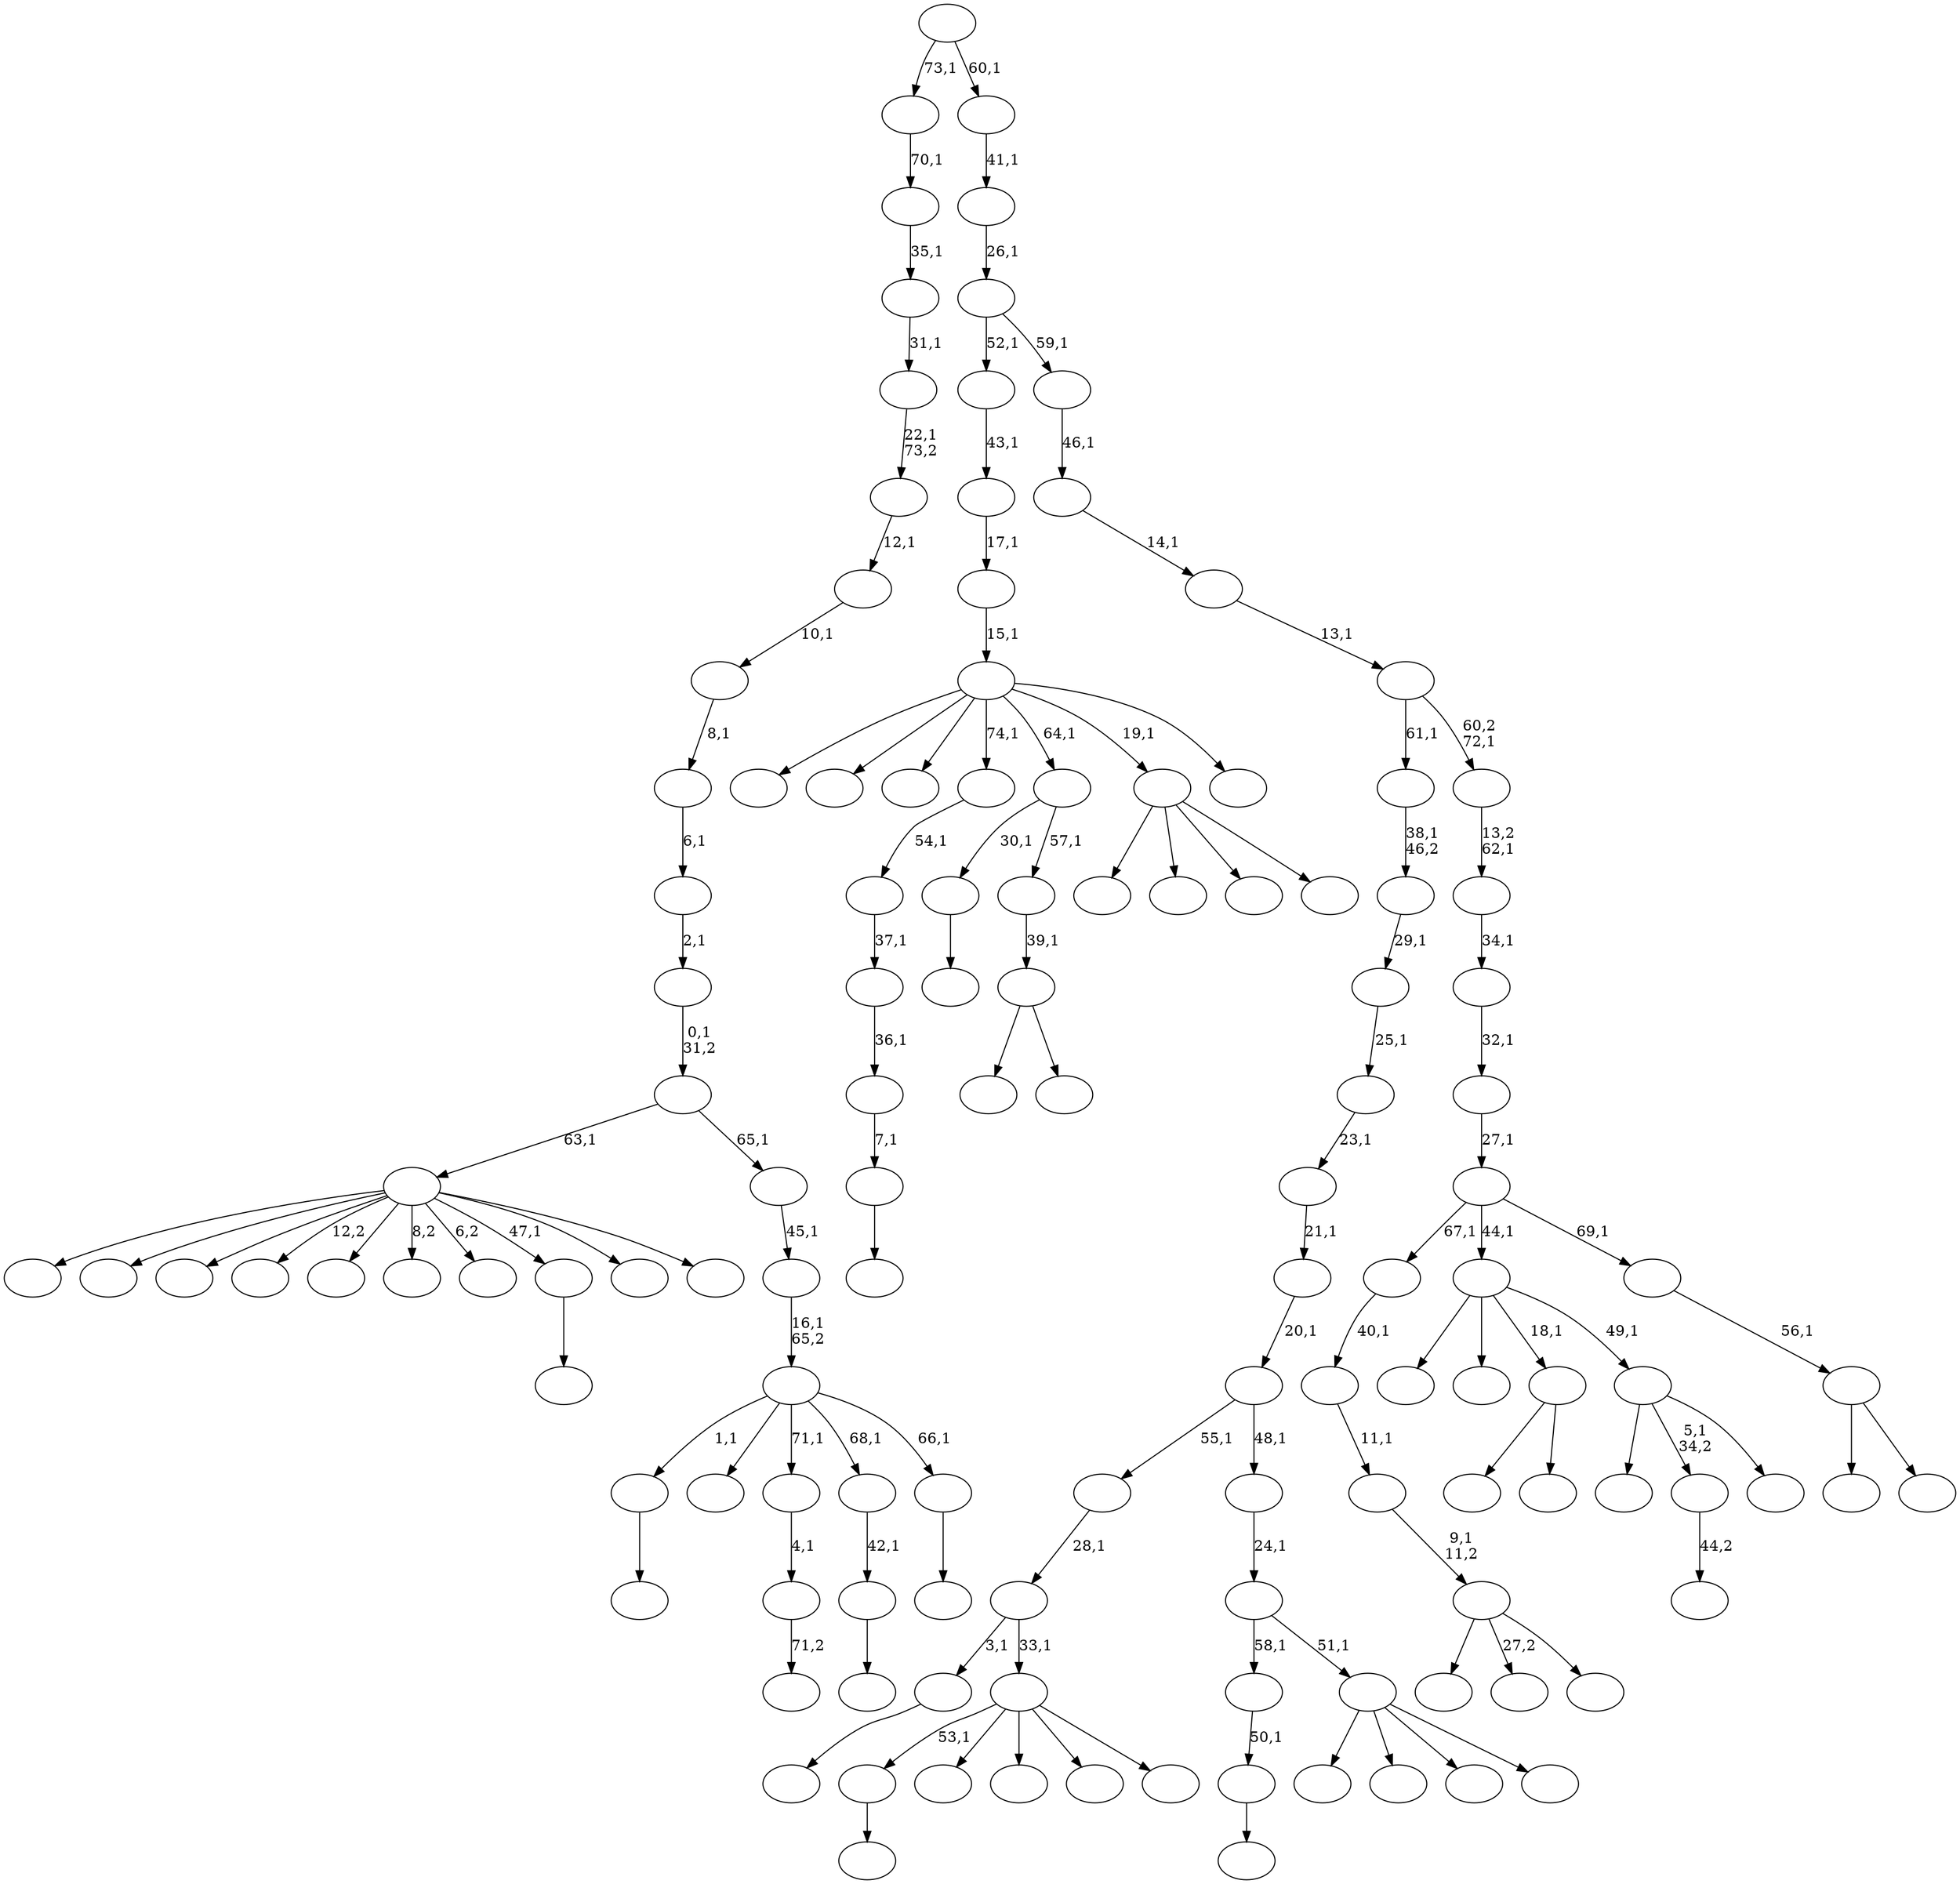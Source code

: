 digraph T {
	125 [label=""]
	124 [label=""]
	123 [label=""]
	122 [label=""]
	121 [label=""]
	120 [label=""]
	119 [label=""]
	118 [label=""]
	117 [label=""]
	116 [label=""]
	115 [label=""]
	114 [label=""]
	113 [label=""]
	112 [label=""]
	111 [label=""]
	110 [label=""]
	109 [label=""]
	108 [label=""]
	107 [label=""]
	106 [label=""]
	105 [label=""]
	104 [label=""]
	103 [label=""]
	102 [label=""]
	101 [label=""]
	100 [label=""]
	99 [label=""]
	98 [label=""]
	97 [label=""]
	96 [label=""]
	95 [label=""]
	94 [label=""]
	93 [label=""]
	92 [label=""]
	91 [label=""]
	90 [label=""]
	89 [label=""]
	88 [label=""]
	87 [label=""]
	86 [label=""]
	85 [label=""]
	84 [label=""]
	83 [label=""]
	82 [label=""]
	81 [label=""]
	80 [label=""]
	79 [label=""]
	78 [label=""]
	77 [label=""]
	76 [label=""]
	75 [label=""]
	74 [label=""]
	73 [label=""]
	72 [label=""]
	71 [label=""]
	70 [label=""]
	69 [label=""]
	68 [label=""]
	67 [label=""]
	66 [label=""]
	65 [label=""]
	64 [label=""]
	63 [label=""]
	62 [label=""]
	61 [label=""]
	60 [label=""]
	59 [label=""]
	58 [label=""]
	57 [label=""]
	56 [label=""]
	55 [label=""]
	54 [label=""]
	53 [label=""]
	52 [label=""]
	51 [label=""]
	50 [label=""]
	49 [label=""]
	48 [label=""]
	47 [label=""]
	46 [label=""]
	45 [label=""]
	44 [label=""]
	43 [label=""]
	42 [label=""]
	41 [label=""]
	40 [label=""]
	39 [label=""]
	38 [label=""]
	37 [label=""]
	36 [label=""]
	35 [label=""]
	34 [label=""]
	33 [label=""]
	32 [label=""]
	31 [label=""]
	30 [label=""]
	29 [label=""]
	28 [label=""]
	27 [label=""]
	26 [label=""]
	25 [label=""]
	24 [label=""]
	23 [label=""]
	22 [label=""]
	21 [label=""]
	20 [label=""]
	19 [label=""]
	18 [label=""]
	17 [label=""]
	16 [label=""]
	15 [label=""]
	14 [label=""]
	13 [label=""]
	12 [label=""]
	11 [label=""]
	10 [label=""]
	9 [label=""]
	8 [label=""]
	7 [label=""]
	6 [label=""]
	5 [label=""]
	4 [label=""]
	3 [label=""]
	2 [label=""]
	1 [label=""]
	0 [label=""]
	123 -> 124 [label=""]
	119 -> 120 [label=""]
	107 -> 108 [label="71,2"]
	106 -> 107 [label="4,1"]
	97 -> 98 [label=""]
	96 -> 97 [label="50,1"]
	92 -> 115 [label=""]
	92 -> 95 [label="27,2"]
	92 -> 93 [label=""]
	91 -> 92 [label="9,1\n11,2"]
	90 -> 91 [label="11,1"]
	89 -> 90 [label="40,1"]
	83 -> 84 [label=""]
	81 -> 82 [label=""]
	80 -> 81 [label="7,1"]
	79 -> 80 [label="36,1"]
	78 -> 79 [label="37,1"]
	77 -> 78 [label="54,1"]
	75 -> 111 [label=""]
	75 -> 76 [label=""]
	72 -> 100 [label=""]
	72 -> 73 [label=""]
	71 -> 72 [label="39,1"]
	70 -> 83 [label="30,1"]
	70 -> 71 [label="57,1"]
	67 -> 68 [label=""]
	65 -> 66 [label="44,2"]
	63 -> 125 [label=""]
	63 -> 122 [label=""]
	63 -> 85 [label=""]
	63 -> 64 [label=""]
	61 -> 123 [label="53,1"]
	61 -> 109 [label=""]
	61 -> 104 [label=""]
	61 -> 69 [label=""]
	61 -> 62 [label=""]
	60 -> 67 [label="3,1"]
	60 -> 61 [label="33,1"]
	59 -> 60 [label="28,1"]
	57 -> 58 [label=""]
	54 -> 55 [label=""]
	53 -> 54 [label="42,1"]
	51 -> 121 [label=""]
	51 -> 112 [label=""]
	51 -> 103 [label=""]
	51 -> 99 [label="12,2"]
	51 -> 94 [label=""]
	51 -> 88 [label="8,2"]
	51 -> 86 [label="6,2"]
	51 -> 57 [label="47,1"]
	51 -> 56 [label=""]
	51 -> 52 [label=""]
	49 -> 74 [label=""]
	49 -> 65 [label="5,1\n34,2"]
	49 -> 50 [label=""]
	48 -> 113 [label=""]
	48 -> 105 [label=""]
	48 -> 75 [label="18,1"]
	48 -> 49 [label="49,1"]
	46 -> 118 [label=""]
	46 -> 114 [label=""]
	46 -> 101 [label=""]
	46 -> 77 [label="74,1"]
	46 -> 70 [label="64,1"]
	46 -> 63 [label="19,1"]
	46 -> 47 [label=""]
	45 -> 46 [label="15,1"]
	44 -> 45 [label="17,1"]
	43 -> 44 [label="43,1"]
	41 -> 117 [label=""]
	41 -> 116 [label=""]
	41 -> 87 [label=""]
	41 -> 42 [label=""]
	40 -> 96 [label="58,1"]
	40 -> 41 [label="51,1"]
	39 -> 40 [label="24,1"]
	38 -> 59 [label="55,1"]
	38 -> 39 [label="48,1"]
	37 -> 38 [label="20,1"]
	36 -> 37 [label="21,1"]
	35 -> 36 [label="23,1"]
	34 -> 35 [label="25,1"]
	33 -> 34 [label="29,1"]
	32 -> 33 [label="38,1\n46,2"]
	30 -> 31 [label=""]
	29 -> 119 [label="1,1"]
	29 -> 110 [label=""]
	29 -> 106 [label="71,1"]
	29 -> 53 [label="68,1"]
	29 -> 30 [label="66,1"]
	28 -> 29 [label="16,1\n65,2"]
	27 -> 28 [label="45,1"]
	26 -> 51 [label="63,1"]
	26 -> 27 [label="65,1"]
	25 -> 26 [label="0,1\n31,2"]
	24 -> 25 [label="2,1"]
	23 -> 24 [label="6,1"]
	22 -> 23 [label="8,1"]
	21 -> 22 [label="10,1"]
	20 -> 21 [label="12,1"]
	19 -> 20 [label="22,1\n73,2"]
	18 -> 19 [label="31,1"]
	17 -> 18 [label="35,1"]
	16 -> 17 [label="70,1"]
	14 -> 102 [label=""]
	14 -> 15 [label=""]
	13 -> 14 [label="56,1"]
	12 -> 89 [label="67,1"]
	12 -> 48 [label="44,1"]
	12 -> 13 [label="69,1"]
	11 -> 12 [label="27,1"]
	10 -> 11 [label="32,1"]
	9 -> 10 [label="34,1"]
	8 -> 9 [label="13,2\n62,1"]
	7 -> 32 [label="61,1"]
	7 -> 8 [label="60,2\n72,1"]
	6 -> 7 [label="13,1"]
	5 -> 6 [label="14,1"]
	4 -> 5 [label="46,1"]
	3 -> 43 [label="52,1"]
	3 -> 4 [label="59,1"]
	2 -> 3 [label="26,1"]
	1 -> 2 [label="41,1"]
	0 -> 16 [label="73,1"]
	0 -> 1 [label="60,1"]
}
